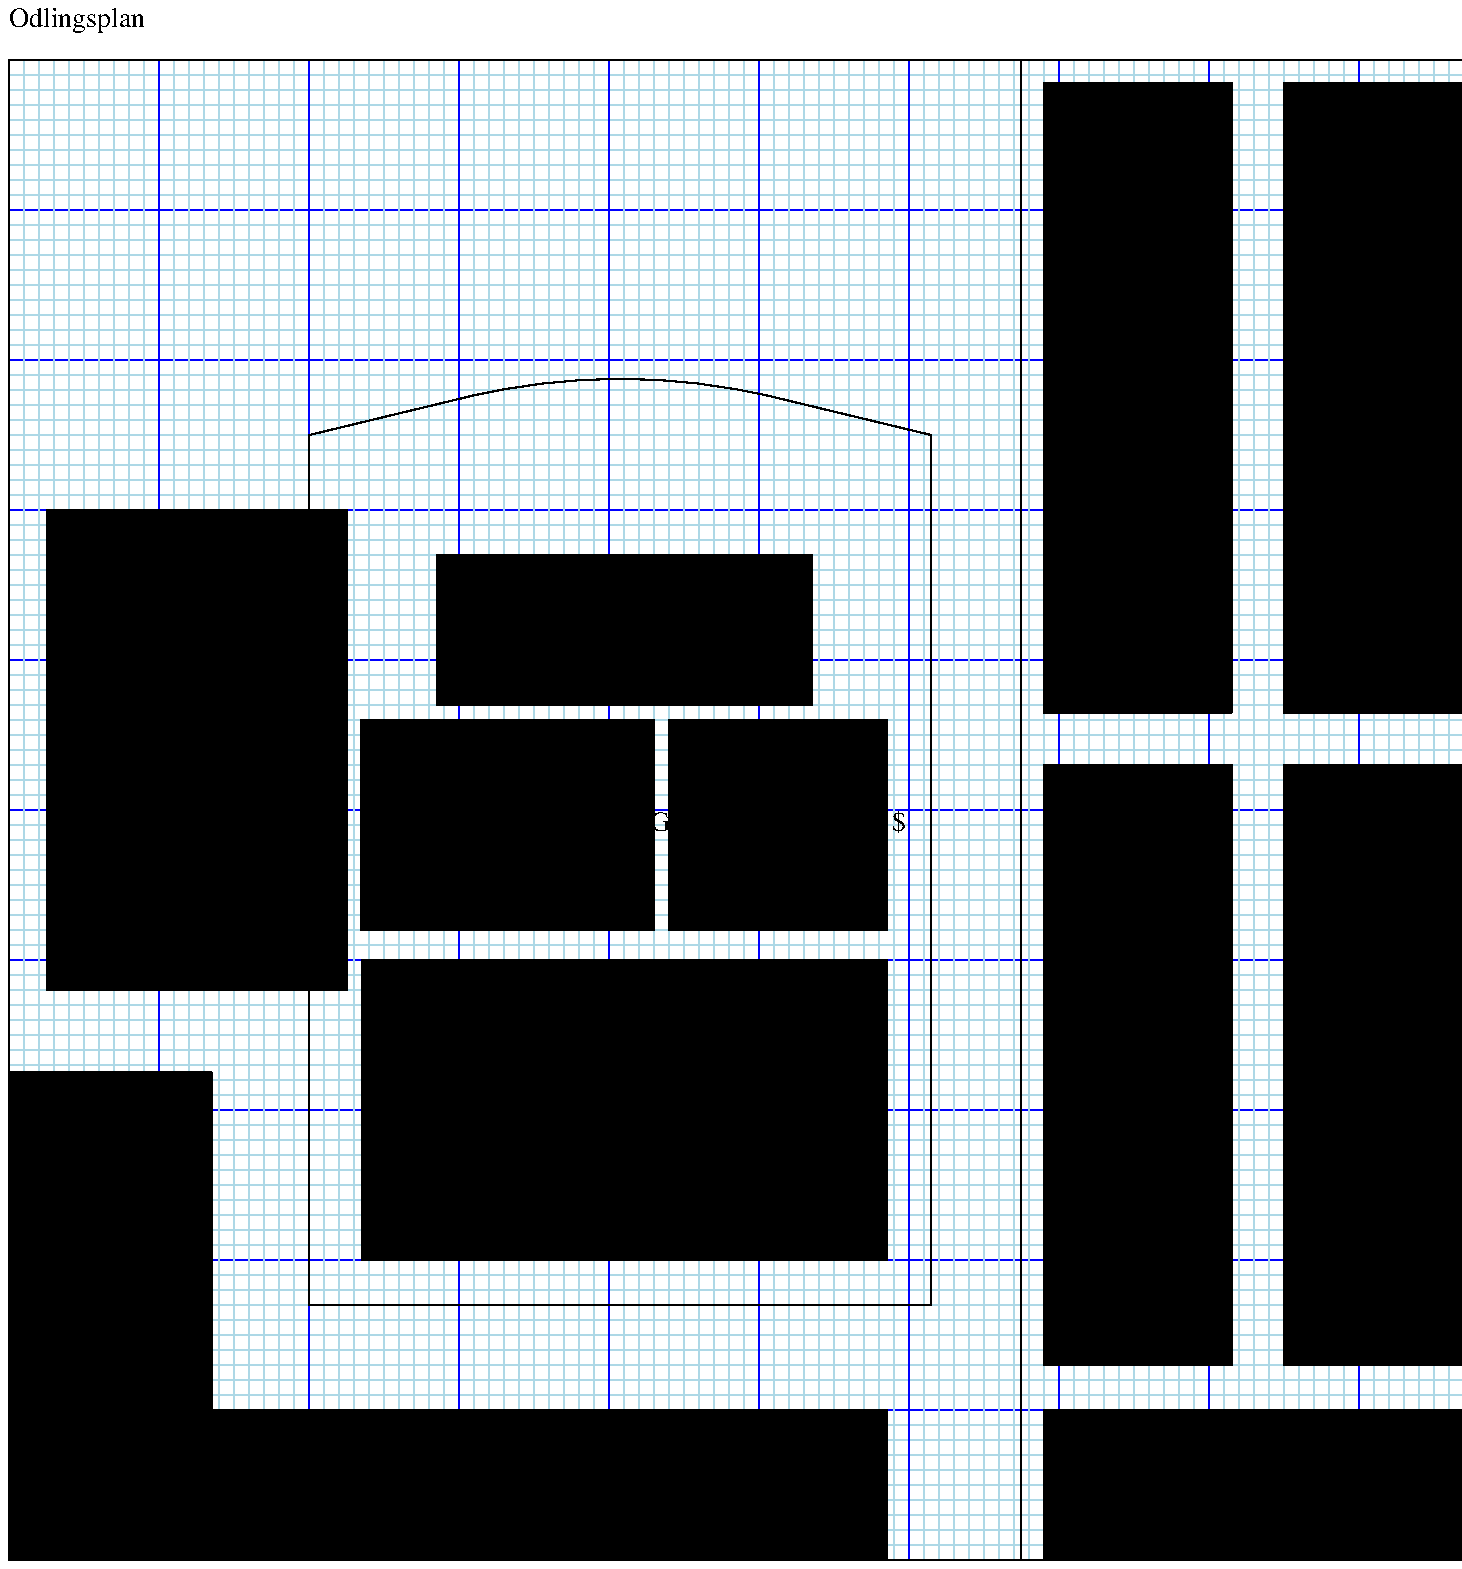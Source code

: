 .SH
Odlingsplan
.LP
.PS 7.5
scale = 2.54
# LOTT:[ box width 10 height 10 with .nw at 0,0 ]
# LOTT:[ box width 10 height 10 at 0,0 ]


Grid: [
      box invis with .nw at 0,0
      for y = 0 to 100 by 1  do {
	 if ((y % 10) == 0 ) then {
	    line color "blue" from (0,y*0.1) to (10,y*0.1)
	 } else {
	   line color "lightblue" from (0,y*0.1) to (10,y*0.1)
	 }
      }

      for x = 0 to 100 do {
         if ((x % 10) == 0 ) then {
	    line color "blue" from (x*0.1,0) to (x*0.1,10)
	 } else {
	    line color "lightblue" from (x*0.1,0) to (x*0.1,10)
	 }
      }

]
      
Hela: box width 10 height 10 with .nw at Grid.nw


Center:  box invis wid 4.15 ht 6.3 with .nw at Grid.nw + (2,-2.0) 

Mitten: spline from Center.nw - (0,0.5) to Center.n then to Center.ne - (0,0.5); line from last spline.start to Center.sw then to Center.se then to  Center.ne - (0,0.5)

Kryddor: box  shaded "mgreen" wid 3.5 ht 2.0 "Kryddor" with .sw at Center.sw + (0.35,0.3)

Hallon: box  shaded "mgreen" wid 1.95 ht 1.4 "Hallon" with .sw at Kryddor.nw + (0,0.2)

Blackcurrant: box  shaded "mgreen" wid 2.5 ht 1.0 "Svarta vinbär" with .sw at Hallon.nw + (0.5,0.1)

VegerablesA: box  shaded "mgreen" wid 1.45 ht 1.4 "Grönsaker $A sub 1$" with .se at Kryddor.ne + (0,0.2)

Greenhouse: box  shaded "mgreen"  wid 2 ht 3.2 "Växthus" with .nw at Hela.nw + (0.25,-3)

Wine: box shaded  "mgreen"  wid 1.35 ht 3.25 "Vinranka" with .sw at Hela.sw

Blackcurrant2:  box  shaded "mgreen"  wid 2.5 ht 1.0 "Svarta vinbär" with .sw at Wine.se

Perenner:  box  shaded "mgreen"  wid 2.0 ht 1.0 "Perenner" with .sw at Blackcurrant2.se

Vegetables: box wid 3.25 ht 10 with .ne at Hela.ne

VegetablesB: box shaded "mgreen"  wid 1.25 ht 4.2 "Grönsaker" "$B$" with .nw at Vegetables.nw + (0.15,-0.15)

VegetablesC: box shaded "mgreen"  wid 1.25 ht 4.2 "Grönsaker" "$C$" with .ne at Vegetables.ne - (0.25,0.15)

VegetablesD: box shaded "mgreen"  wid 1.25 ht 4.0 "Grönsaker" "$D$" with .nw at VegetablesB.sw + (0,-0.35)

VegetablesE: box shaded "mgreen"  wid 1.25 ht 4.0 "Grönsaker" "$E$" with .nw at VegetablesC.sw + (0,-0.35)

Tulips: box shaded "mgreen" wid 3.1 ht 1.0 "Grönsaker $A sub 2$" with .se at Vegetables.se

.PE

